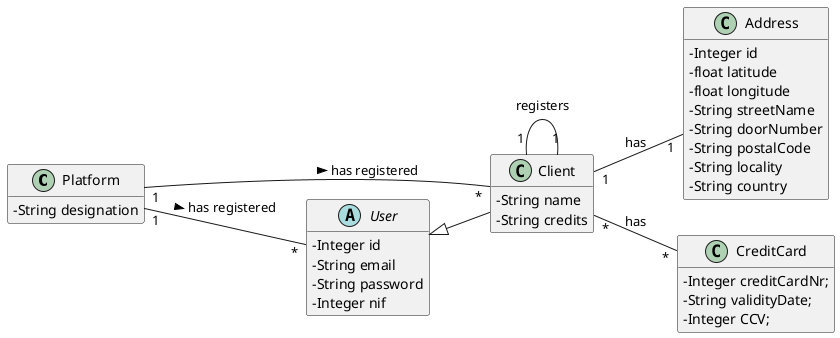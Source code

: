 @startuml
skinparam classAttributeIconSize 0
hide methods
left to right direction

class Platform {
-   String designation
}

class Client{
-String name
-String credits
}

abstract class User{
-Integer id
-String email
-String password
-Integer nif
}

class Address{
-Integer id
-float latitude
-float longitude
-String streetName
-String doorNumber
-String postalCode
-String locality
-String country
}

class CreditCard{
-Integer creditCardNr;
-String validityDate;
-Integer CCV;
+CreditCard(creditCardNr,validityDate,CCV)
}

class Client extends User


Client "1" -- "1" Client : registers
Client "1" -- "1" Address : has
Client "*" -- "*" CreditCard : has
Platform "1" -- "*" Client : has registered >
Platform "1" -- "*" User : has registered >
@enduml